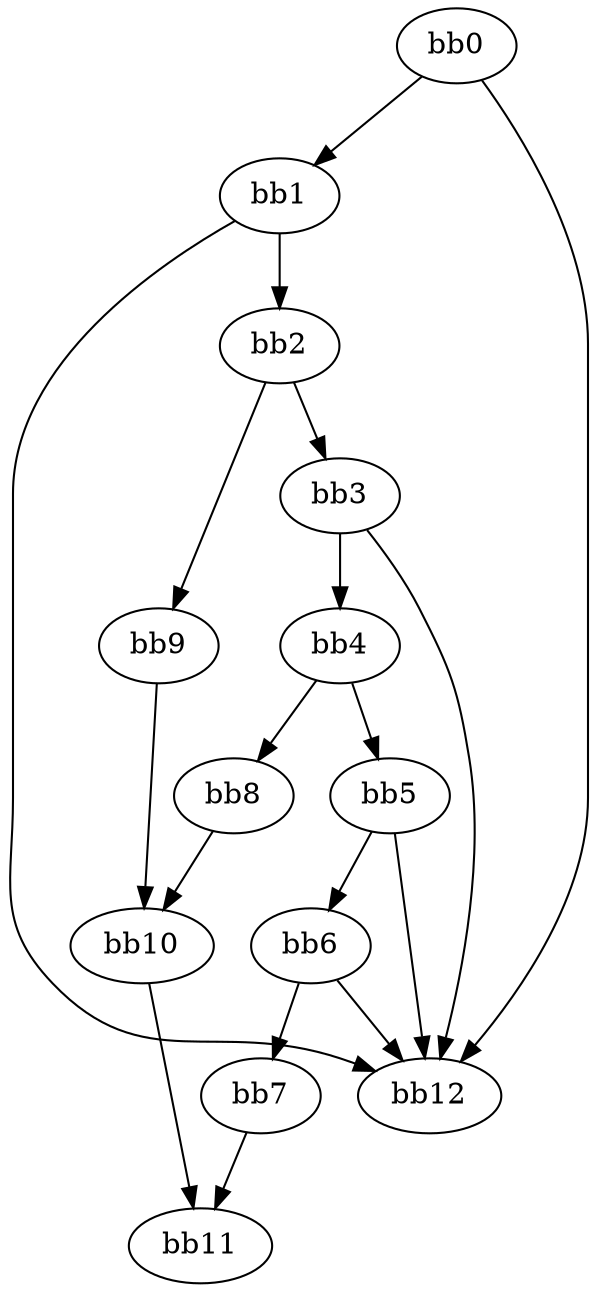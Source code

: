 digraph {
    0 [ label = "bb0\l" ]
    1 [ label = "bb1\l" ]
    2 [ label = "bb2\l" ]
    3 [ label = "bb3\l" ]
    4 [ label = "bb4\l" ]
    5 [ label = "bb5\l" ]
    6 [ label = "bb6\l" ]
    7 [ label = "bb7\l" ]
    8 [ label = "bb8\l" ]
    9 [ label = "bb9\l" ]
    10 [ label = "bb10\l" ]
    11 [ label = "bb11\l" ]
    12 [ label = "bb12\l" ]
    0 -> 1 [ ]
    0 -> 12 [ ]
    1 -> 2 [ ]
    1 -> 12 [ ]
    2 -> 3 [ ]
    2 -> 9 [ ]
    3 -> 4 [ ]
    3 -> 12 [ ]
    4 -> 5 [ ]
    4 -> 8 [ ]
    5 -> 6 [ ]
    5 -> 12 [ ]
    6 -> 7 [ ]
    6 -> 12 [ ]
    7 -> 11 [ ]
    8 -> 10 [ ]
    9 -> 10 [ ]
    10 -> 11 [ ]
}

